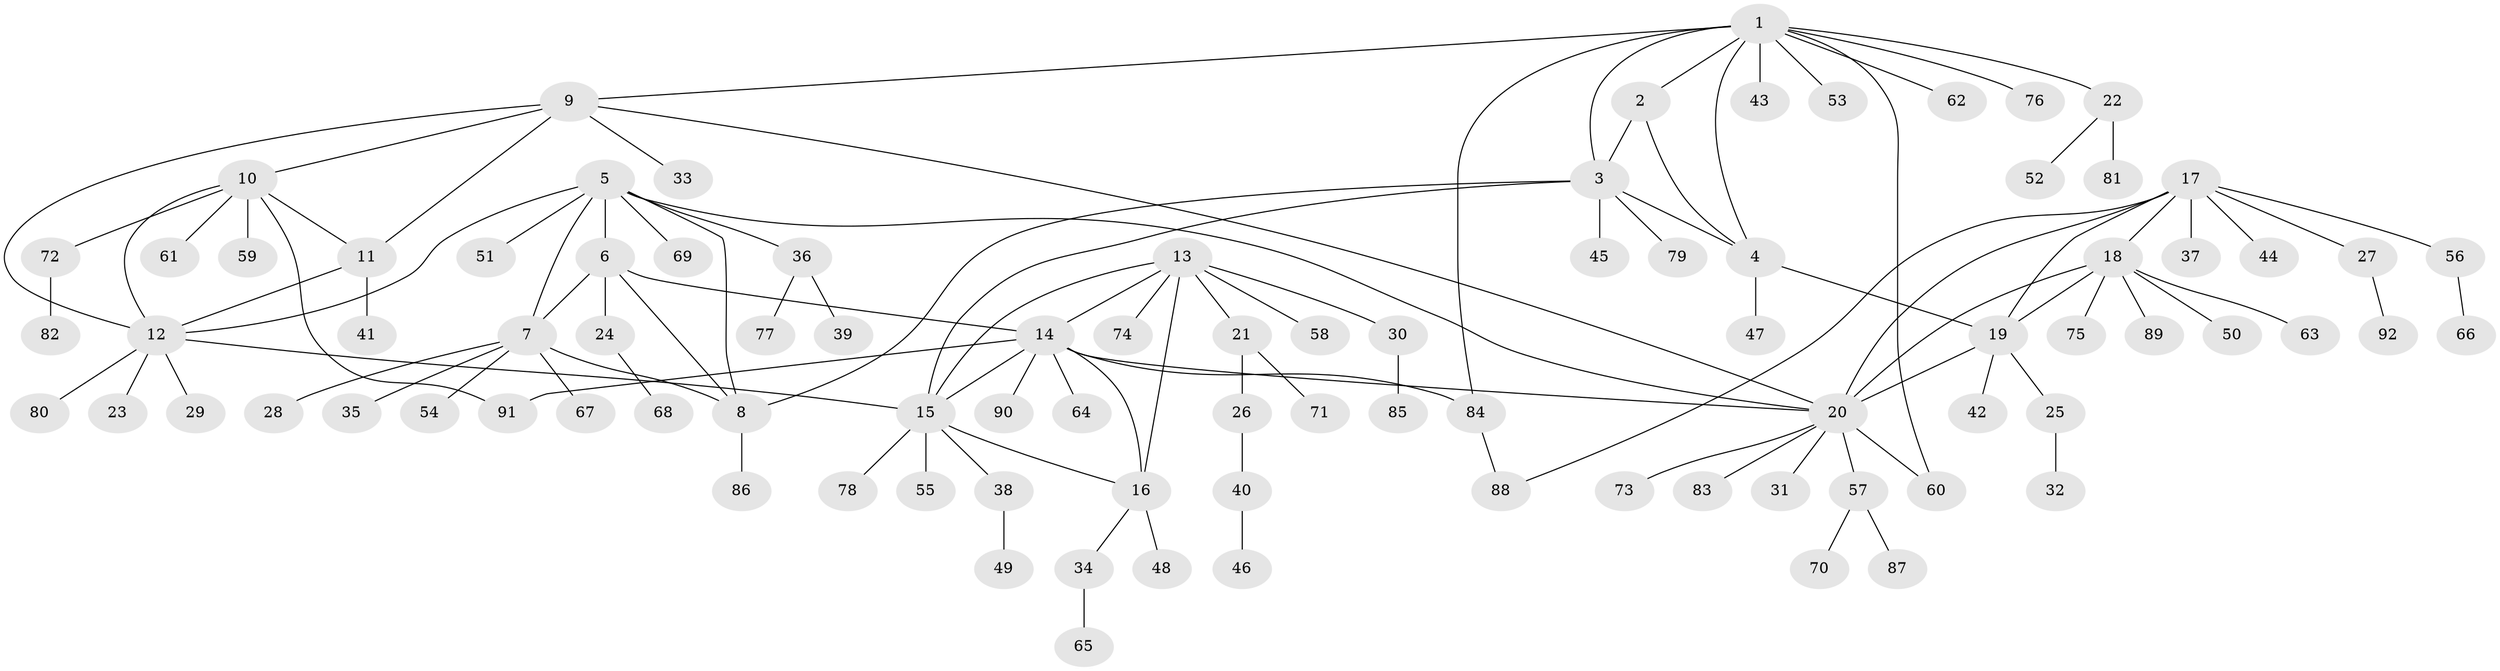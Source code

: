 // coarse degree distribution, {2: 0.07142857142857142, 6: 0.03571428571428571, 5: 0.17857142857142858, 4: 0.14285714285714285, 1: 0.35714285714285715, 3: 0.14285714285714285, 8: 0.03571428571428571, 7: 0.03571428571428571}
// Generated by graph-tools (version 1.1) at 2025/37/03/04/25 23:37:43]
// undirected, 92 vertices, 116 edges
graph export_dot {
  node [color=gray90,style=filled];
  1;
  2;
  3;
  4;
  5;
  6;
  7;
  8;
  9;
  10;
  11;
  12;
  13;
  14;
  15;
  16;
  17;
  18;
  19;
  20;
  21;
  22;
  23;
  24;
  25;
  26;
  27;
  28;
  29;
  30;
  31;
  32;
  33;
  34;
  35;
  36;
  37;
  38;
  39;
  40;
  41;
  42;
  43;
  44;
  45;
  46;
  47;
  48;
  49;
  50;
  51;
  52;
  53;
  54;
  55;
  56;
  57;
  58;
  59;
  60;
  61;
  62;
  63;
  64;
  65;
  66;
  67;
  68;
  69;
  70;
  71;
  72;
  73;
  74;
  75;
  76;
  77;
  78;
  79;
  80;
  81;
  82;
  83;
  84;
  85;
  86;
  87;
  88;
  89;
  90;
  91;
  92;
  1 -- 2;
  1 -- 3;
  1 -- 4;
  1 -- 9;
  1 -- 22;
  1 -- 43;
  1 -- 53;
  1 -- 60;
  1 -- 62;
  1 -- 76;
  1 -- 84;
  2 -- 3;
  2 -- 4;
  3 -- 4;
  3 -- 8;
  3 -- 15;
  3 -- 45;
  3 -- 79;
  4 -- 19;
  4 -- 47;
  5 -- 6;
  5 -- 7;
  5 -- 8;
  5 -- 12;
  5 -- 20;
  5 -- 36;
  5 -- 51;
  5 -- 69;
  6 -- 7;
  6 -- 8;
  6 -- 14;
  6 -- 24;
  7 -- 8;
  7 -- 28;
  7 -- 35;
  7 -- 54;
  7 -- 67;
  8 -- 86;
  9 -- 10;
  9 -- 11;
  9 -- 12;
  9 -- 20;
  9 -- 33;
  10 -- 11;
  10 -- 12;
  10 -- 59;
  10 -- 61;
  10 -- 72;
  10 -- 91;
  11 -- 12;
  11 -- 41;
  12 -- 15;
  12 -- 23;
  12 -- 29;
  12 -- 80;
  13 -- 14;
  13 -- 15;
  13 -- 16;
  13 -- 21;
  13 -- 30;
  13 -- 58;
  13 -- 74;
  14 -- 15;
  14 -- 16;
  14 -- 20;
  14 -- 64;
  14 -- 84;
  14 -- 90;
  14 -- 91;
  15 -- 16;
  15 -- 38;
  15 -- 55;
  15 -- 78;
  16 -- 34;
  16 -- 48;
  17 -- 18;
  17 -- 19;
  17 -- 20;
  17 -- 27;
  17 -- 37;
  17 -- 44;
  17 -- 56;
  17 -- 88;
  18 -- 19;
  18 -- 20;
  18 -- 50;
  18 -- 63;
  18 -- 75;
  18 -- 89;
  19 -- 20;
  19 -- 25;
  19 -- 42;
  20 -- 31;
  20 -- 57;
  20 -- 60;
  20 -- 73;
  20 -- 83;
  21 -- 26;
  21 -- 71;
  22 -- 52;
  22 -- 81;
  24 -- 68;
  25 -- 32;
  26 -- 40;
  27 -- 92;
  30 -- 85;
  34 -- 65;
  36 -- 39;
  36 -- 77;
  38 -- 49;
  40 -- 46;
  56 -- 66;
  57 -- 70;
  57 -- 87;
  72 -- 82;
  84 -- 88;
}
